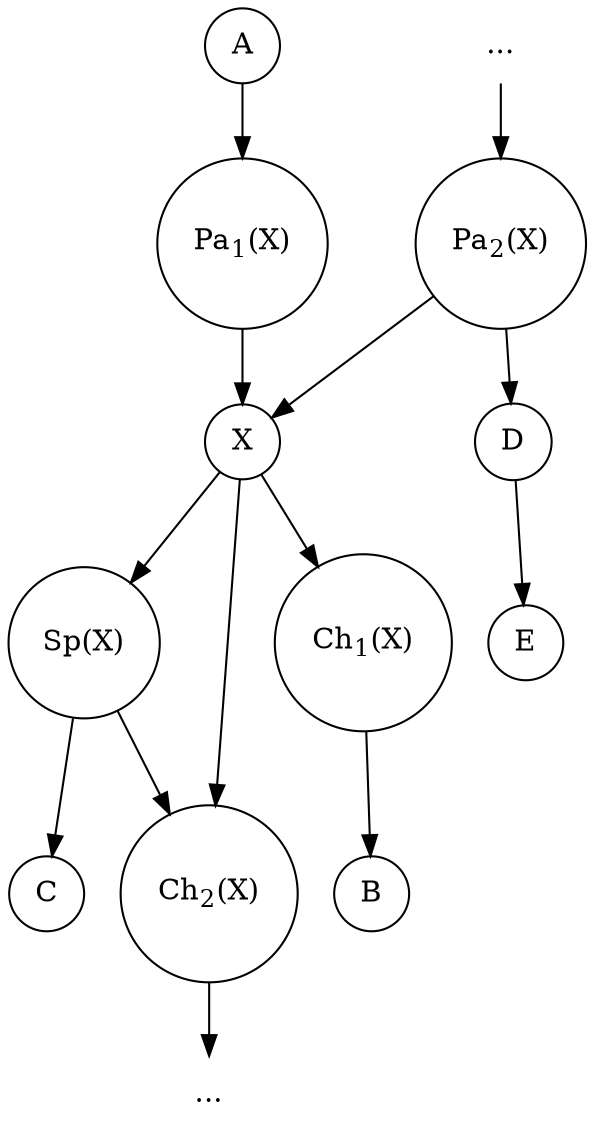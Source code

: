 digraph {
  node [shape=circle];
  A [label="A"];
  P1 [label=<Pa<sub>1</sub>(X)>];
  P2 [label=<Pa<sub>2</sub>(X)>];
  D [label="D"];
  E [label="E"];
  X [label="X"];
  Sp [label="Sp(X)"];
  C [label="C"];
  C1 [label=<Ch<sub>1</sub>(X)>];
  C2 [label=<Ch<sub>2</sub>(X)>];
  B [label="B"];
  SUP [label="...", shape=plaintext];
  INF [label="...", shape=plaintext];

  SUP->P2;
  A->P1;
  P1->X;
  P2->X;
  P2->D->E;
  X->Sp;
  X->{C1 C2};
  Sp->{C2 C};
  C1->B;
  C2->INF;

  rank=same; P1; P2;
  rank=same; X; Sp;
  rank=same; C1; C2;
}
